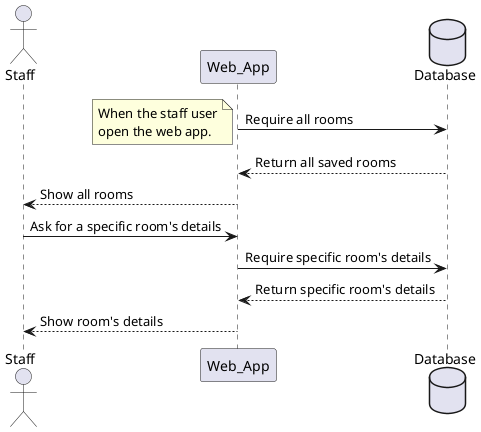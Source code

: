 @startuml Rooms via Staff
actor Staff as Staff
participant Web_App as Web_App
database Database as DB

' Staff -> Web_App: Ask for all rooms

Web_App -> DB: Require all rooms
note Left
  When the staff user
  open the web app.
end note

DB --> Web_App: Return all saved rooms
Web_App --> Staff: Show all rooms



Staff -> Web_App: Ask for a specific room's details
Web_App -> DB: Require specific room's details

DB --> Web_App: Return specific room's details
Web_App --> Staff: Show room's details

@enduml

@startuml Rooms via Coordinator

actor Coordinator as Coordinator
participant Web_App as Web_App
database Database as DB

' Coordinator -> Web_App: Ask for all rooms
Web_App -> DB: Require all rooms
note Left
  When the staff user
  open the web app.
end note
DB --> Web_App: Return all saved rooms
Web_App --> Coordinator: Show all rooms


Coordinator -> Web_App: Ask for a specific room's details
note Left
  Details Include Room:
    number
    location
    floor
  etc..
    and most importantly
    Amenities
end note
Web_App -> DB: Require specific room's details

DB --> Web_App: Return specific room's details
Web_App --> Coordinator: Show room's details


Coordinator -> Web_App: Add new room
note left
  by filling a form 
  with the room details 
end note
Web_App -> DB: Insert new room

DB --> Web_App: Return added room
Web_App --> Coordinator: Show added room


Coordinator -> Web_App: Update a specific room's details
note left
  Change Details
  +
  add or remove Amenities
end note
Web_App -> DB: Update a specific room's details.

' DB --> Web_App: return updated room's ID.

' Web_App -> DB: Require room's details by ID.
DB --> Web_App: return room's details.

Web_App --> Coordinator: Show updated details


Coordinator -> Web_App: Delete a specific room's details
Web_App -> DB: Delete a specific room's details

Web_App --> Coordinator: Show accept message if NO errors


@enduml

